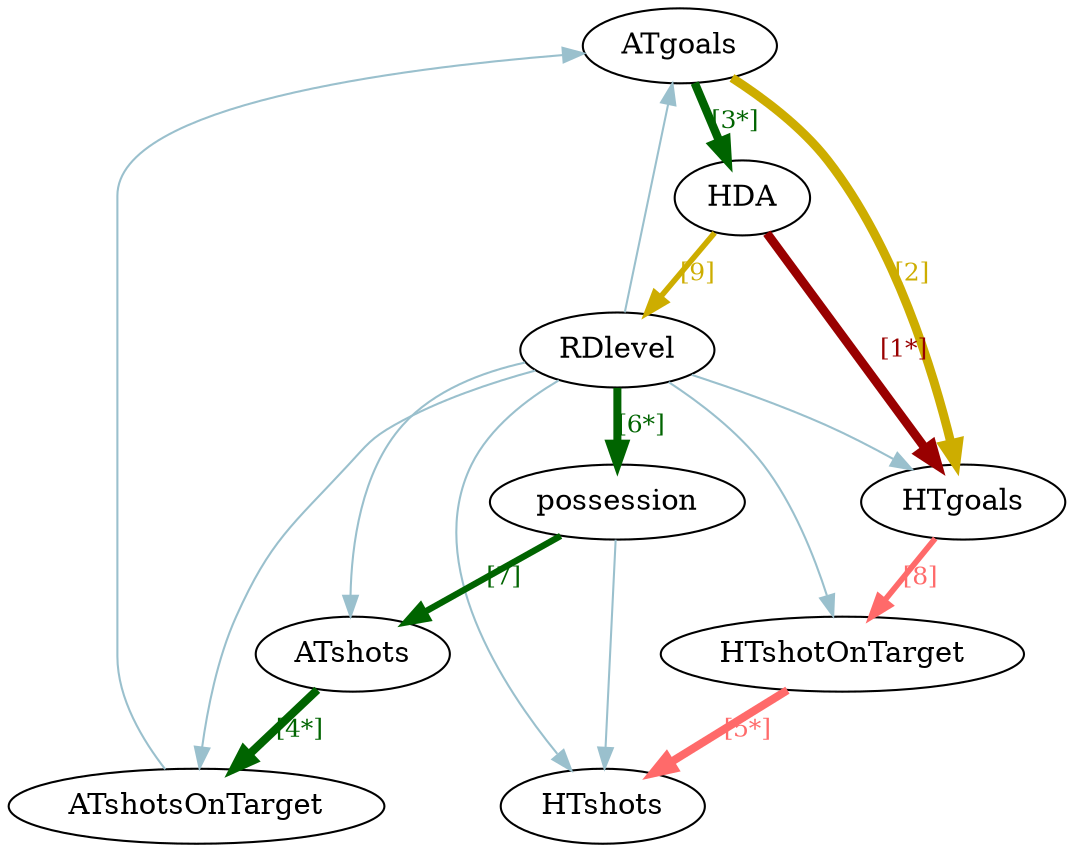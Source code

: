 // {'in': 'experiments/bn/sports.dsc', 'id': 'HC/STD/sports/N1000', 'randomise': [], 'var_order': ['ATgoals', 'ATshots', 'ATshotsOnTarget', 'HDA', 'HTgoals', 'HTshotOnTarget', 'HTshots', 'RDlevel', 'possession'], 'score': -13.93271, 'algorithm': 'HC', 'N': 1000, 'params': {'score': 'bic', 'base': 'e', 'k': 1}, 'dataset': True, 'os': 'Windows v10.0.22621', 'cpu': 'Intel(R) Core(TM) i7-10510U CPU @ 1.80GHz', 'python': '3.8.2.final.0 (64 bit)', 'ram': 16, 'software_version': 94}
digraph {
	graph [dpi=300 splines=true start=42]
	ATgoals [label=ATgoals pos="3.217,1.406!"]
	ATshots [label=ATshots pos="0.564,3.719!"]
	ATshotsOnTarget [label=ATshotsOnTarget pos="1.522,2.562!"]
	HDA [label=HDA pos="3.911,0.250!"]
	HTgoals [label=HTgoals pos="4.633,1.406!"]
	HTshotOnTarget [label=HTshotOnTarget pos="4.633,2.562!"]
	HTshots [label=HTshots pos="4.328,3.719!"]
	RDlevel [label=RDlevel pos="3.689,6.031!"]
	possession [label=possession pos="2.606,4.875!"]
	HDA -> HTgoals [label="[1*]  " color="#990000" fontcolor="#990000" fontsize=12 labelfloat=true penwidth=4.29]
	ATgoals -> HTgoals [label="[2]  " color=gold3 fontcolor=gold3 fontsize=12 labelfloat=true penwidth=4.28]
	ATgoals -> HDA [label="[3*]  " color=darkgreen fontcolor=darkgreen fontsize=12 labelfloat=true penwidth=4.05]
	ATshots -> ATshotsOnTarget [label="[4*]  " color=darkgreen fontcolor=darkgreen fontsize=12 labelfloat=true penwidth=3.97]
	HTshotOnTarget -> HTshots [label="[5*]  " color=indianred1 fontcolor=indianred1 fontsize=12 labelfloat=true penwidth=3.90]
	RDlevel -> possession [label="[6*]  " color=darkgreen fontcolor=darkgreen fontsize=12 labelfloat=true penwidth=3.85]
	possession -> ATshots [label="[7]  " color=darkgreen fontcolor=darkgreen fontsize=12 labelfloat=true penwidth=3.09]
	HTgoals -> HTshotOnTarget [label="[8]  " color=indianred1 fontcolor=indianred1 fontsize=12 labelfloat=true penwidth=2.74]
	HDA -> RDlevel [label="[9]  " color=gold3 fontcolor=gold3 fontsize=12 labelfloat=true penwidth=2.68]
	RDlevel -> ATgoals [color=lightblue3]
	RDlevel -> HTgoals [color=lightblue3]
	RDlevel -> HTshotOnTarget [color=lightblue3]
	ATshotsOnTarget -> ATgoals [color=lightblue3]
	RDlevel -> ATshots [color=lightblue3]
	possession -> HTshots [color=lightblue3]
	RDlevel -> HTshots [color=lightblue3]
	RDlevel -> ATshotsOnTarget [color=lightblue3]
}
